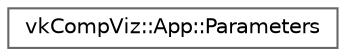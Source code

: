 digraph "Graphical Class Hierarchy"
{
 // LATEX_PDF_SIZE
  bgcolor="transparent";
  edge [fontname=Helvetica,fontsize=10,labelfontname=Helvetica,labelfontsize=10];
  node [fontname=Helvetica,fontsize=10,shape=box,height=0.2,width=0.4];
  rankdir="LR";
  Node0 [id="Node000000",label="vkCompViz::App::Parameters",height=0.2,width=0.4,color="grey40", fillcolor="white", style="filled",URL="$classvkCompViz_1_1App_1_1Parameters.html",tooltip="Parameters configuring the behavior of the App."];
}
